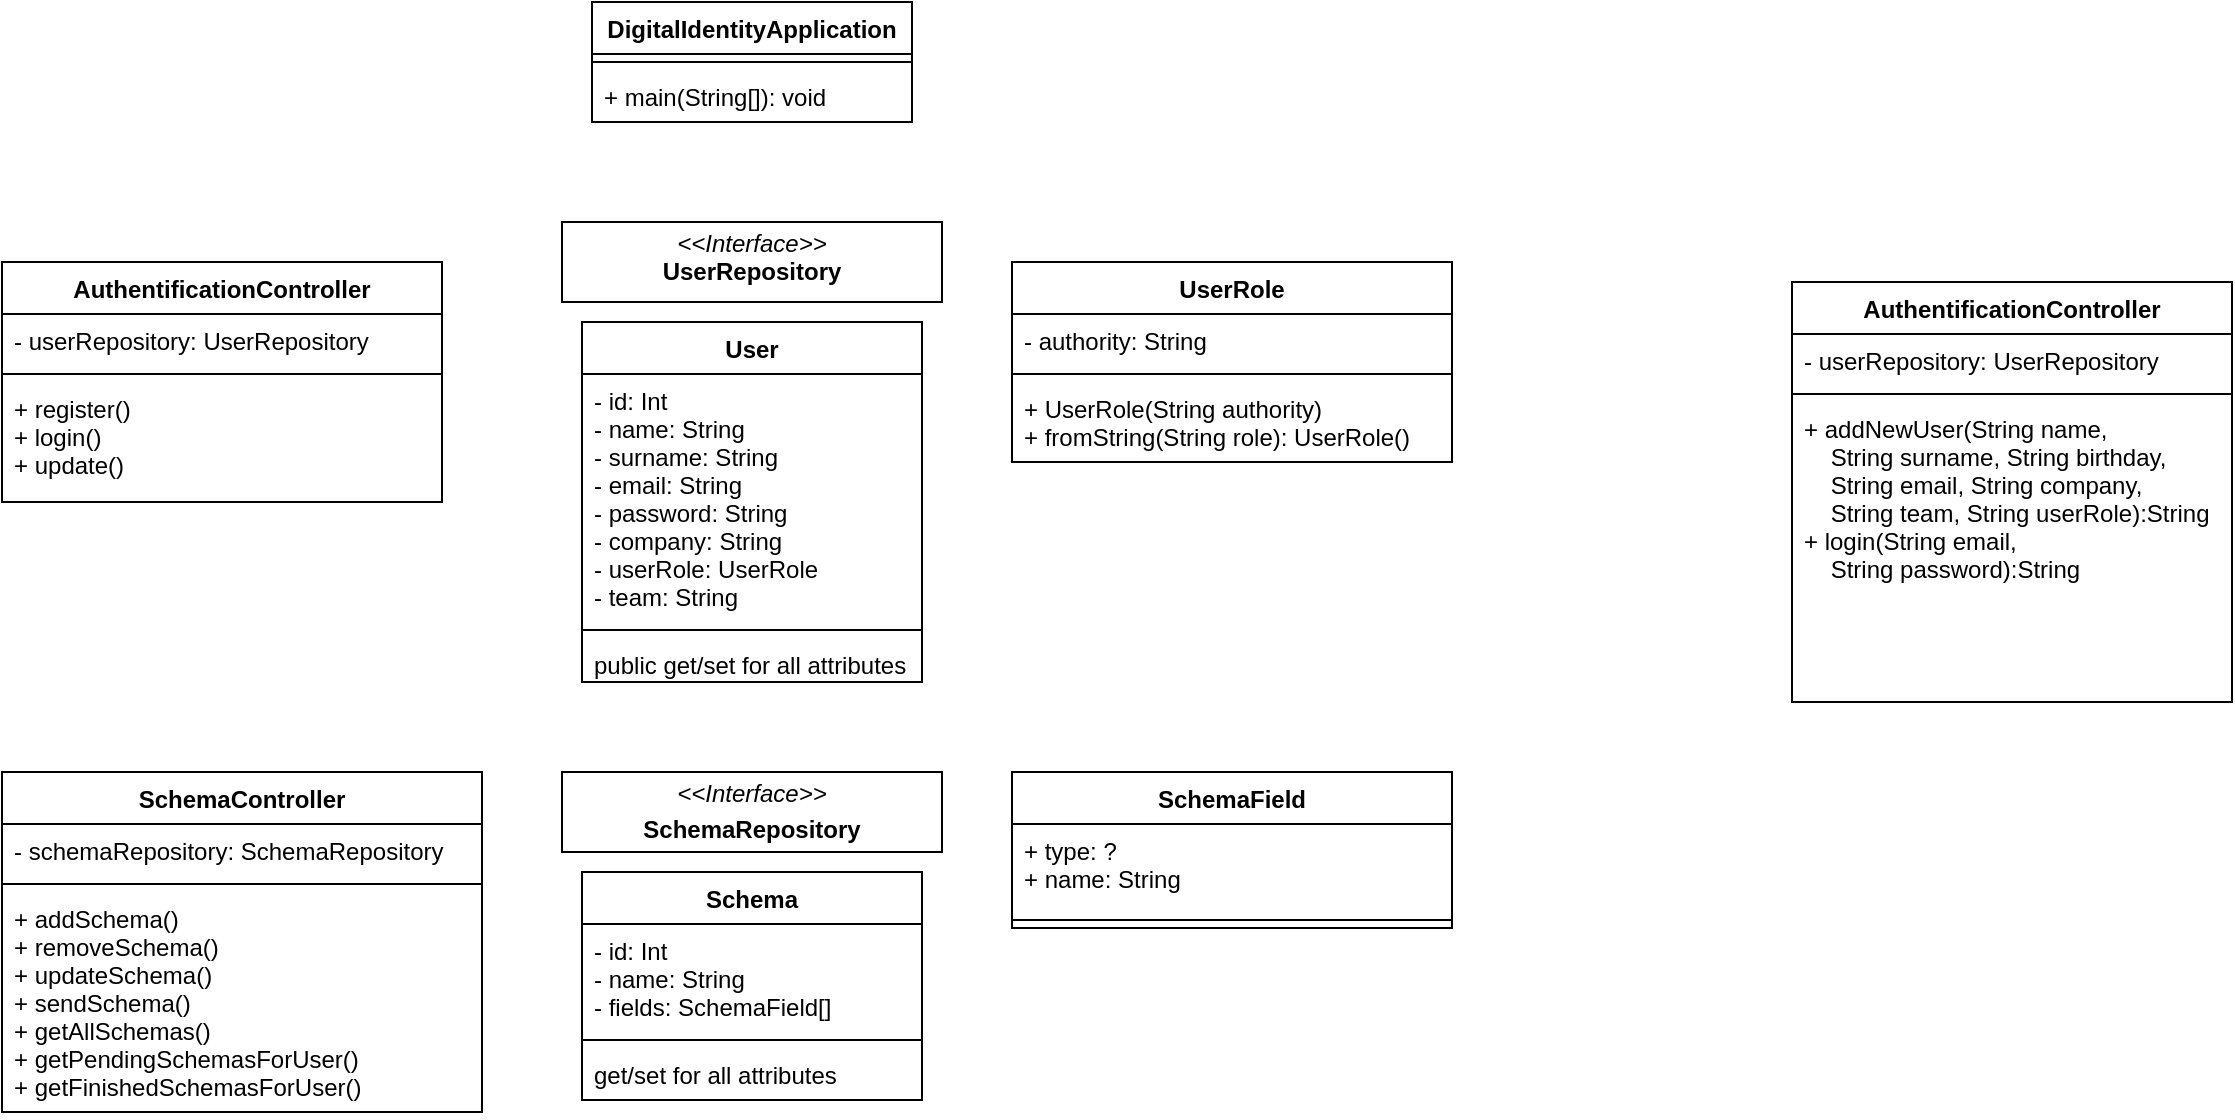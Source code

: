 <mxfile version="18.0.6" type="device"><diagram id="C5RBs43oDa-KdzZeNtuy" name="Page-1"><mxGraphModel dx="1185" dy="754" grid="1" gridSize="10" guides="1" tooltips="1" connect="1" arrows="1" fold="1" page="1" pageScale="1" pageWidth="827" pageHeight="1169" math="0" shadow="0"><root><mxCell id="WIyWlLk6GJQsqaUBKTNV-0"/><mxCell id="WIyWlLk6GJQsqaUBKTNV-1" parent="WIyWlLk6GJQsqaUBKTNV-0"/><mxCell id="gSj6B6sP5ELEfm5BZmkN-4" value="DigitalIdentityApplication" style="swimlane;fontStyle=1;align=center;verticalAlign=top;childLayout=stackLayout;horizontal=1;startSize=26;horizontalStack=0;resizeParent=1;resizeParentMax=0;resizeLast=0;collapsible=1;marginBottom=0;" parent="WIyWlLk6GJQsqaUBKTNV-1" vertex="1"><mxGeometry x="320" y="30" width="160" height="60" as="geometry"/></mxCell><mxCell id="gSj6B6sP5ELEfm5BZmkN-6" value="" style="line;strokeWidth=1;fillColor=none;align=left;verticalAlign=middle;spacingTop=-1;spacingLeft=3;spacingRight=3;rotatable=0;labelPosition=right;points=[];portConstraint=eastwest;" parent="gSj6B6sP5ELEfm5BZmkN-4" vertex="1"><mxGeometry y="26" width="160" height="8" as="geometry"/></mxCell><mxCell id="gSj6B6sP5ELEfm5BZmkN-7" value="+ main(String[]): void" style="text;strokeColor=none;fillColor=none;align=left;verticalAlign=top;spacingLeft=4;spacingRight=4;overflow=hidden;rotatable=0;points=[[0,0.5],[1,0.5]];portConstraint=eastwest;" parent="gSj6B6sP5ELEfm5BZmkN-4" vertex="1"><mxGeometry y="34" width="160" height="26" as="geometry"/></mxCell><mxCell id="N2hNdd3jBxfEb-9sSBss-23" value="AuthentificationController" style="swimlane;fontStyle=1;align=center;verticalAlign=top;childLayout=stackLayout;horizontal=1;startSize=26;horizontalStack=0;resizeParent=1;resizeParentMax=0;resizeLast=0;collapsible=1;marginBottom=0;" parent="WIyWlLk6GJQsqaUBKTNV-1" vertex="1"><mxGeometry x="25" y="160" width="220" height="120" as="geometry"/></mxCell><mxCell id="N2hNdd3jBxfEb-9sSBss-24" value="- userRepository: UserRepository" style="text;strokeColor=none;fillColor=none;align=left;verticalAlign=top;spacingLeft=4;spacingRight=4;overflow=hidden;rotatable=0;points=[[0,0.5],[1,0.5]];portConstraint=eastwest;" parent="N2hNdd3jBxfEb-9sSBss-23" vertex="1"><mxGeometry y="26" width="220" height="26" as="geometry"/></mxCell><mxCell id="N2hNdd3jBxfEb-9sSBss-25" value="" style="line;strokeWidth=1;fillColor=none;align=left;verticalAlign=middle;spacingTop=-1;spacingLeft=3;spacingRight=3;rotatable=0;labelPosition=right;points=[];portConstraint=eastwest;" parent="N2hNdd3jBxfEb-9sSBss-23" vertex="1"><mxGeometry y="52" width="220" height="8" as="geometry"/></mxCell><mxCell id="N2hNdd3jBxfEb-9sSBss-26" value="+ register() &#10;+ login()&#10;+ update()&#10;&#10;" style="text;strokeColor=none;fillColor=none;align=left;verticalAlign=top;spacingLeft=4;spacingRight=4;overflow=hidden;rotatable=0;points=[[0,0.5],[1,0.5]];portConstraint=eastwest;" parent="N2hNdd3jBxfEb-9sSBss-23" vertex="1"><mxGeometry y="60" width="220" height="60" as="geometry"/></mxCell><mxCell id="N2hNdd3jBxfEb-9sSBss-27" value="&lt;p style=&quot;margin:0px;margin-top:4px;text-align:center;&quot;&gt;&lt;i&gt;&amp;lt;&amp;lt;Interface&amp;gt;&amp;gt;&lt;/i&gt;&lt;br&gt;&lt;b&gt;UserRepository&lt;/b&gt;&lt;/p&gt;&lt;p style=&quot;margin:0px;margin-left:4px;&quot;&gt;&lt;br&gt;&lt;/p&gt;&lt;p style=&quot;margin:0px;margin-left:4px;&quot;&gt;&lt;br&gt;&lt;/p&gt;" style="verticalAlign=top;align=left;overflow=fill;fontSize=12;fontFamily=Helvetica;html=1;" parent="WIyWlLk6GJQsqaUBKTNV-1" vertex="1"><mxGeometry x="305" y="140" width="190" height="40" as="geometry"/></mxCell><mxCell id="N2hNdd3jBxfEb-9sSBss-28" value="User" style="swimlane;fontStyle=1;align=center;verticalAlign=top;childLayout=stackLayout;horizontal=1;startSize=26;horizontalStack=0;resizeParent=1;resizeParentMax=0;resizeLast=0;collapsible=1;marginBottom=0;" parent="WIyWlLk6GJQsqaUBKTNV-1" vertex="1"><mxGeometry x="315" y="190" width="170" height="180" as="geometry"/></mxCell><mxCell id="N2hNdd3jBxfEb-9sSBss-29" value="- id: Int&#10;- name: String&#10;- surname: String&#10;- email: String&#10;- password: String&#10;- company: String&#10;- userRole: UserRole&#10;- team: String" style="text;strokeColor=none;fillColor=none;align=left;verticalAlign=top;spacingLeft=4;spacingRight=4;overflow=hidden;rotatable=0;points=[[0,0.5],[1,0.5]];portConstraint=eastwest;" parent="N2hNdd3jBxfEb-9sSBss-28" vertex="1"><mxGeometry y="26" width="170" height="124" as="geometry"/></mxCell><mxCell id="N2hNdd3jBxfEb-9sSBss-30" value="" style="line;strokeWidth=1;fillColor=none;align=left;verticalAlign=middle;spacingTop=-1;spacingLeft=3;spacingRight=3;rotatable=0;labelPosition=right;points=[];portConstraint=eastwest;" parent="N2hNdd3jBxfEb-9sSBss-28" vertex="1"><mxGeometry y="150" width="170" height="8" as="geometry"/></mxCell><mxCell id="N2hNdd3jBxfEb-9sSBss-31" value="public get/set for all attributes" style="text;strokeColor=none;fillColor=none;align=left;verticalAlign=top;spacingLeft=4;spacingRight=4;overflow=hidden;rotatable=0;points=[[0,0.5],[1,0.5]];portConstraint=eastwest;" parent="N2hNdd3jBxfEb-9sSBss-28" vertex="1"><mxGeometry y="158" width="170" height="22" as="geometry"/></mxCell><mxCell id="N2hNdd3jBxfEb-9sSBss-32" value="UserRole" style="swimlane;fontStyle=1;align=center;verticalAlign=top;childLayout=stackLayout;horizontal=1;startSize=26;horizontalStack=0;resizeParent=1;resizeParentMax=0;resizeLast=0;collapsible=1;marginBottom=0;" parent="WIyWlLk6GJQsqaUBKTNV-1" vertex="1"><mxGeometry x="530" y="160" width="220" height="100" as="geometry"/></mxCell><mxCell id="N2hNdd3jBxfEb-9sSBss-33" value="- authority: String" style="text;strokeColor=none;fillColor=none;align=left;verticalAlign=top;spacingLeft=4;spacingRight=4;overflow=hidden;rotatable=0;points=[[0,0.5],[1,0.5]];portConstraint=eastwest;" parent="N2hNdd3jBxfEb-9sSBss-32" vertex="1"><mxGeometry y="26" width="220" height="26" as="geometry"/></mxCell><mxCell id="N2hNdd3jBxfEb-9sSBss-34" value="" style="line;strokeWidth=1;fillColor=none;align=left;verticalAlign=middle;spacingTop=-1;spacingLeft=3;spacingRight=3;rotatable=0;labelPosition=right;points=[];portConstraint=eastwest;" parent="N2hNdd3jBxfEb-9sSBss-32" vertex="1"><mxGeometry y="52" width="220" height="8" as="geometry"/></mxCell><mxCell id="N2hNdd3jBxfEb-9sSBss-35" value="+ UserRole(String authority)&#10;+ fromString(String role): UserRole()" style="text;strokeColor=none;fillColor=none;align=left;verticalAlign=top;spacingLeft=4;spacingRight=4;overflow=hidden;rotatable=0;points=[[0,0.5],[1,0.5]];portConstraint=eastwest;" parent="N2hNdd3jBxfEb-9sSBss-32" vertex="1"><mxGeometry y="60" width="220" height="40" as="geometry"/></mxCell><mxCell id="AgtmQGLxVPT1i-Xtmiu1-1" value="&lt;p style=&quot;margin:0px;margin-top:4px;text-align:center;&quot;&gt;&lt;i&gt;&amp;lt;&amp;lt;Interface&amp;gt;&amp;gt;&lt;/i&gt;&lt;/p&gt;&lt;p style=&quot;margin:0px;margin-top:4px;text-align:center;&quot;&gt;&lt;b&gt;SchemaRepository&lt;/b&gt;&lt;/p&gt;" style="verticalAlign=top;align=left;overflow=fill;fontSize=12;fontFamily=Helvetica;html=1;" vertex="1" parent="WIyWlLk6GJQsqaUBKTNV-1"><mxGeometry x="305" y="415" width="190" height="40" as="geometry"/></mxCell><mxCell id="AgtmQGLxVPT1i-Xtmiu1-2" value="Schema" style="swimlane;fontStyle=1;align=center;verticalAlign=top;childLayout=stackLayout;horizontal=1;startSize=26;horizontalStack=0;resizeParent=1;resizeParentMax=0;resizeLast=0;collapsible=1;marginBottom=0;" vertex="1" parent="WIyWlLk6GJQsqaUBKTNV-1"><mxGeometry x="315" y="465" width="170" height="114" as="geometry"/></mxCell><mxCell id="AgtmQGLxVPT1i-Xtmiu1-3" value="- id: Int&#10;- name: String&#10;- fields: SchemaField[]" style="text;strokeColor=none;fillColor=none;align=left;verticalAlign=top;spacingLeft=4;spacingRight=4;overflow=hidden;rotatable=0;points=[[0,0.5],[1,0.5]];portConstraint=eastwest;" vertex="1" parent="AgtmQGLxVPT1i-Xtmiu1-2"><mxGeometry y="26" width="170" height="54" as="geometry"/></mxCell><mxCell id="AgtmQGLxVPT1i-Xtmiu1-4" value="" style="line;strokeWidth=1;fillColor=none;align=left;verticalAlign=middle;spacingTop=-1;spacingLeft=3;spacingRight=3;rotatable=0;labelPosition=right;points=[];portConstraint=eastwest;" vertex="1" parent="AgtmQGLxVPT1i-Xtmiu1-2"><mxGeometry y="80" width="170" height="8" as="geometry"/></mxCell><mxCell id="AgtmQGLxVPT1i-Xtmiu1-5" value="get/set for all attributes" style="text;strokeColor=none;fillColor=none;align=left;verticalAlign=top;spacingLeft=4;spacingRight=4;overflow=hidden;rotatable=0;points=[[0,0.5],[1,0.5]];portConstraint=eastwest;" vertex="1" parent="AgtmQGLxVPT1i-Xtmiu1-2"><mxGeometry y="88" width="170" height="26" as="geometry"/></mxCell><mxCell id="AgtmQGLxVPT1i-Xtmiu1-6" value="SchemaField" style="swimlane;fontStyle=1;align=center;verticalAlign=top;childLayout=stackLayout;horizontal=1;startSize=26;horizontalStack=0;resizeParent=1;resizeParentMax=0;resizeLast=0;collapsible=1;marginBottom=0;" vertex="1" parent="WIyWlLk6GJQsqaUBKTNV-1"><mxGeometry x="530" y="415" width="220" height="78" as="geometry"/></mxCell><mxCell id="AgtmQGLxVPT1i-Xtmiu1-7" value="+ type: ?&#10;+ name: String" style="text;strokeColor=none;fillColor=none;align=left;verticalAlign=top;spacingLeft=4;spacingRight=4;overflow=hidden;rotatable=0;points=[[0,0.5],[1,0.5]];portConstraint=eastwest;" vertex="1" parent="AgtmQGLxVPT1i-Xtmiu1-6"><mxGeometry y="26" width="220" height="44" as="geometry"/></mxCell><mxCell id="AgtmQGLxVPT1i-Xtmiu1-8" value="" style="line;strokeWidth=1;fillColor=none;align=left;verticalAlign=middle;spacingTop=-1;spacingLeft=3;spacingRight=3;rotatable=0;labelPosition=right;points=[];portConstraint=eastwest;" vertex="1" parent="AgtmQGLxVPT1i-Xtmiu1-6"><mxGeometry y="70" width="220" height="8" as="geometry"/></mxCell><mxCell id="AgtmQGLxVPT1i-Xtmiu1-10" value="SchemaController" style="swimlane;fontStyle=1;align=center;verticalAlign=top;childLayout=stackLayout;horizontal=1;startSize=26;horizontalStack=0;resizeParent=1;resizeParentMax=0;resizeLast=0;collapsible=1;marginBottom=0;" vertex="1" parent="WIyWlLk6GJQsqaUBKTNV-1"><mxGeometry x="25" y="415" width="240" height="170" as="geometry"/></mxCell><mxCell id="AgtmQGLxVPT1i-Xtmiu1-11" value="- schemaRepository: SchemaRepository" style="text;strokeColor=none;fillColor=none;align=left;verticalAlign=top;spacingLeft=4;spacingRight=4;overflow=hidden;rotatable=0;points=[[0,0.5],[1,0.5]];portConstraint=eastwest;" vertex="1" parent="AgtmQGLxVPT1i-Xtmiu1-10"><mxGeometry y="26" width="240" height="26" as="geometry"/></mxCell><mxCell id="AgtmQGLxVPT1i-Xtmiu1-12" value="" style="line;strokeWidth=1;fillColor=none;align=left;verticalAlign=middle;spacingTop=-1;spacingLeft=3;spacingRight=3;rotatable=0;labelPosition=right;points=[];portConstraint=eastwest;" vertex="1" parent="AgtmQGLxVPT1i-Xtmiu1-10"><mxGeometry y="52" width="240" height="8" as="geometry"/></mxCell><mxCell id="AgtmQGLxVPT1i-Xtmiu1-13" value="+ addSchema()&#10;+ removeSchema()&#10;+ updateSchema()&#10;+ sendSchema()&#10;+ getAllSchemas()&#10;+ getPendingSchemasForUser()&#10;+ getFinishedSchemasForUser()&#10;" style="text;strokeColor=none;fillColor=none;align=left;verticalAlign=top;spacingLeft=4;spacingRight=4;overflow=hidden;rotatable=0;points=[[0,0.5],[1,0.5]];portConstraint=eastwest;" vertex="1" parent="AgtmQGLxVPT1i-Xtmiu1-10"><mxGeometry y="60" width="240" height="110" as="geometry"/></mxCell><mxCell id="AgtmQGLxVPT1i-Xtmiu1-15" value="AuthentificationController" style="swimlane;fontStyle=1;align=center;verticalAlign=top;childLayout=stackLayout;horizontal=1;startSize=26;horizontalStack=0;resizeParent=1;resizeParentMax=0;resizeLast=0;collapsible=1;marginBottom=0;" vertex="1" parent="WIyWlLk6GJQsqaUBKTNV-1"><mxGeometry x="920" y="170" width="220" height="210" as="geometry"/></mxCell><mxCell id="AgtmQGLxVPT1i-Xtmiu1-16" value="- userRepository: UserRepository" style="text;strokeColor=none;fillColor=none;align=left;verticalAlign=top;spacingLeft=4;spacingRight=4;overflow=hidden;rotatable=0;points=[[0,0.5],[1,0.5]];portConstraint=eastwest;" vertex="1" parent="AgtmQGLxVPT1i-Xtmiu1-15"><mxGeometry y="26" width="220" height="26" as="geometry"/></mxCell><mxCell id="AgtmQGLxVPT1i-Xtmiu1-17" value="" style="line;strokeWidth=1;fillColor=none;align=left;verticalAlign=middle;spacingTop=-1;spacingLeft=3;spacingRight=3;rotatable=0;labelPosition=right;points=[];portConstraint=eastwest;" vertex="1" parent="AgtmQGLxVPT1i-Xtmiu1-15"><mxGeometry y="52" width="220" height="8" as="geometry"/></mxCell><mxCell id="AgtmQGLxVPT1i-Xtmiu1-18" value="+ addNewUser(String name,&#10;    String surname, String birthday,&#10;    String email, String company,&#10;    String team, String userRole):String&#10;+ login(String email,&#10;    String password):String&#10;&#10;" style="text;strokeColor=none;fillColor=none;align=left;verticalAlign=top;spacingLeft=4;spacingRight=4;overflow=hidden;rotatable=0;points=[[0,0.5],[1,0.5]];portConstraint=eastwest;" vertex="1" parent="AgtmQGLxVPT1i-Xtmiu1-15"><mxGeometry y="60" width="220" height="150" as="geometry"/></mxCell></root></mxGraphModel></diagram></mxfile>